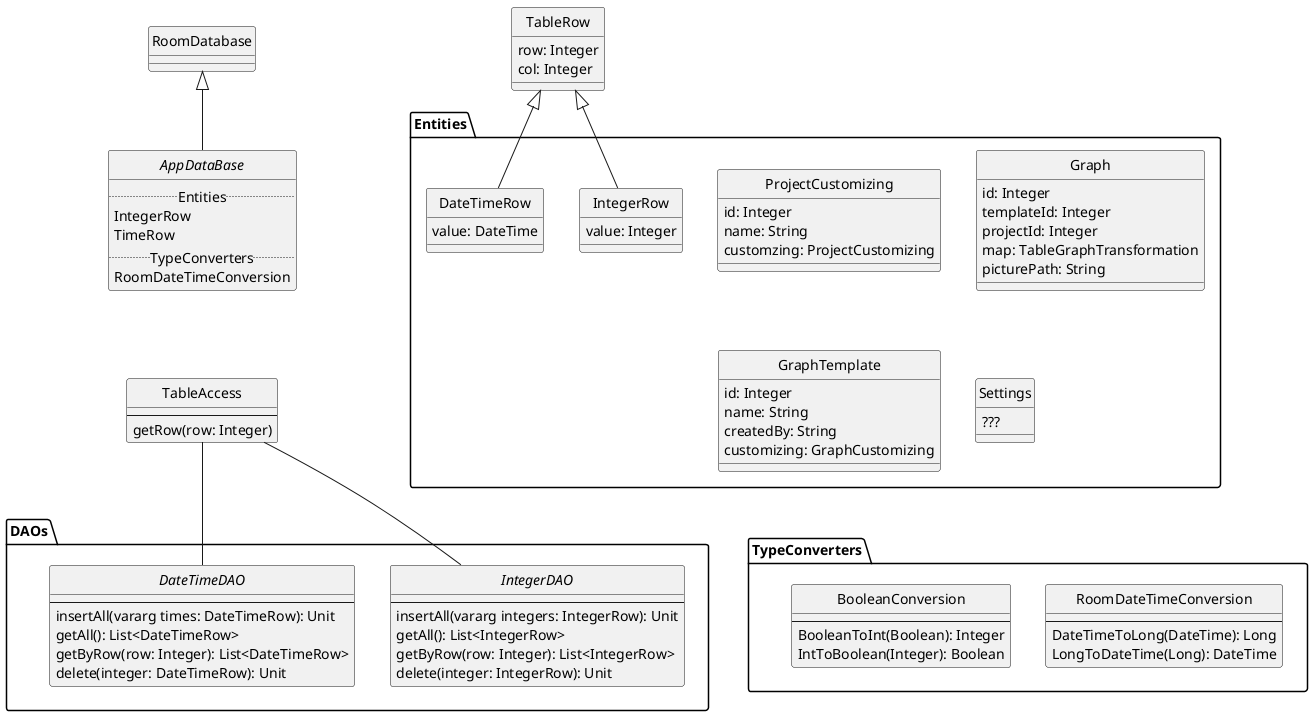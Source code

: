 @startuml

skinparam monochrome true
skinparam shadowing false
skinparam genericDisplay old
hide circle


class TableRow {
  row: Integer
  col: Integer
}

abstract class AppDataBase {
  ..Entities..
  IntegerRow
  TimeRow
  ..TypeConverters..
  RoomDateTimeConversion
}

package Entities {
  '@Entity(primaryKeys=["row", "col"])
  class IntegerRow {
    value: Integer
  }
  
  '@Entity(primaryKeys=["row", "col"])
  class DateTimeRow {
    value: DateTime
  }
  
  '@Entity
  class ProjectCustomizing {
    'PrimaryKey
    id: Integer 
    name: String
    'Embedded
    customzing: ProjectCustomizing 
  }
  
  '@Entity
  class Graph {
    'PrimaryKey
    id: Integer 
    templateId: Integer
    projectId: Integer
    'Embedded
    map: TableGraphTransformation
    picturePath: String
  }
  
  '@Entity
  class GraphTemplate {
    id: Integer
    name: String
    createdBy: String
    'Embedded
    customizing: GraphCustomizing 
  }
  
  '@Entity
  class Settings {
    ???
  }
}

package DAOs {
  interface IntegerDAO {
    --
    insertAll(vararg integers: IntegerRow): Unit
    getAll(): List<IntegerRow>
    getByRow(row: Integer): List<IntegerRow>
    delete(integer: IntegerRow): Unit
  }
  
  interface DateTimeDAO {
    --
    insertAll(vararg times: DateTimeRow): Unit
    getAll(): List<DateTimeRow>
    getByRow(row: Integer): List<DateTimeRow>
    delete(integer: DateTimeRow): Unit
  }
}

package TypeConverters {
  class RoomDateTimeConversion {
    --
    DateTimeToLong(DateTime): Long
    LongToDateTime(Long): DateTime
  }
  
  class BooleanConversion {
    --
    BooleanToInt(Boolean): Integer
    IntToBoolean(Integer): Boolean
  }
}

class TableAccess {
  --
  getRow(row: Integer)
}

TableAccess - IntegerDAO
TableAccess - DateTimeDAO

TableRow <|-- IntegerRow
TableRow <|-- DateTimeRow
RoomDatabase <|-- AppDataBase

AppDataBase -[hidden]-> TableAccess
DAOs -[hidden]> TypeConverters
TableAccess -[hidden]-> DAOs


@enduml